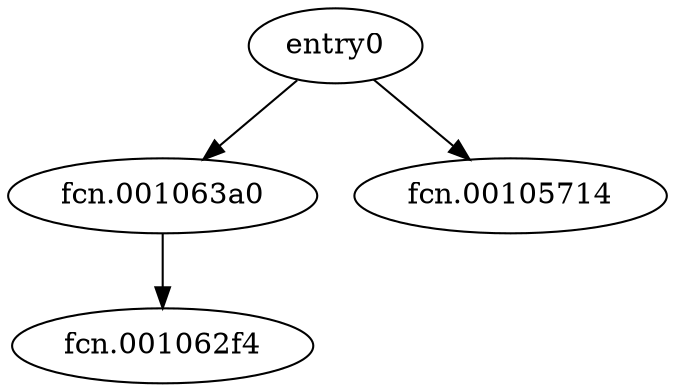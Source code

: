 digraph code {
  "0x00105670" [label="entry0"];
  "0x00105670" -> "0x001063a0";
  "0x001063a0" [label="fcn.001063a0"];
  "0x00105670" -> "0x00105714";
  "0x00105714" [label="fcn.00105714"];
  "0x001063a0" [label="fcn.001063a0"];
  "0x001063a0" -> "0x001062f4";
  "0x001062f4" [label="fcn.001062f4"];
}